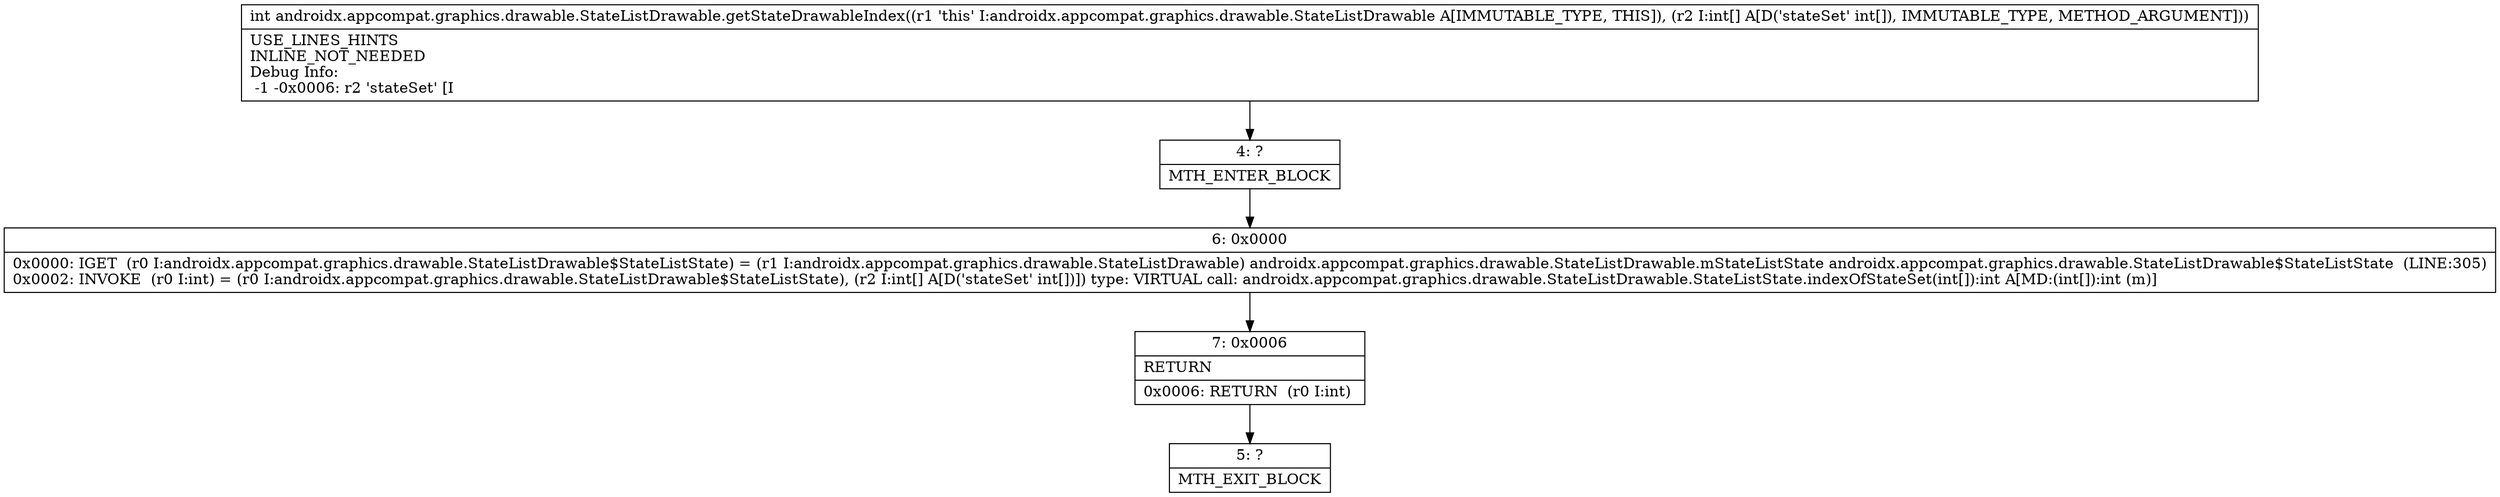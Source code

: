 digraph "CFG forandroidx.appcompat.graphics.drawable.StateListDrawable.getStateDrawableIndex([I)I" {
Node_4 [shape=record,label="{4\:\ ?|MTH_ENTER_BLOCK\l}"];
Node_6 [shape=record,label="{6\:\ 0x0000|0x0000: IGET  (r0 I:androidx.appcompat.graphics.drawable.StateListDrawable$StateListState) = (r1 I:androidx.appcompat.graphics.drawable.StateListDrawable) androidx.appcompat.graphics.drawable.StateListDrawable.mStateListState androidx.appcompat.graphics.drawable.StateListDrawable$StateListState  (LINE:305)\l0x0002: INVOKE  (r0 I:int) = (r0 I:androidx.appcompat.graphics.drawable.StateListDrawable$StateListState), (r2 I:int[] A[D('stateSet' int[])]) type: VIRTUAL call: androidx.appcompat.graphics.drawable.StateListDrawable.StateListState.indexOfStateSet(int[]):int A[MD:(int[]):int (m)]\l}"];
Node_7 [shape=record,label="{7\:\ 0x0006|RETURN\l|0x0006: RETURN  (r0 I:int) \l}"];
Node_5 [shape=record,label="{5\:\ ?|MTH_EXIT_BLOCK\l}"];
MethodNode[shape=record,label="{int androidx.appcompat.graphics.drawable.StateListDrawable.getStateDrawableIndex((r1 'this' I:androidx.appcompat.graphics.drawable.StateListDrawable A[IMMUTABLE_TYPE, THIS]), (r2 I:int[] A[D('stateSet' int[]), IMMUTABLE_TYPE, METHOD_ARGUMENT]))  | USE_LINES_HINTS\lINLINE_NOT_NEEDED\lDebug Info:\l  \-1 \-0x0006: r2 'stateSet' [I\l}"];
MethodNode -> Node_4;Node_4 -> Node_6;
Node_6 -> Node_7;
Node_7 -> Node_5;
}

